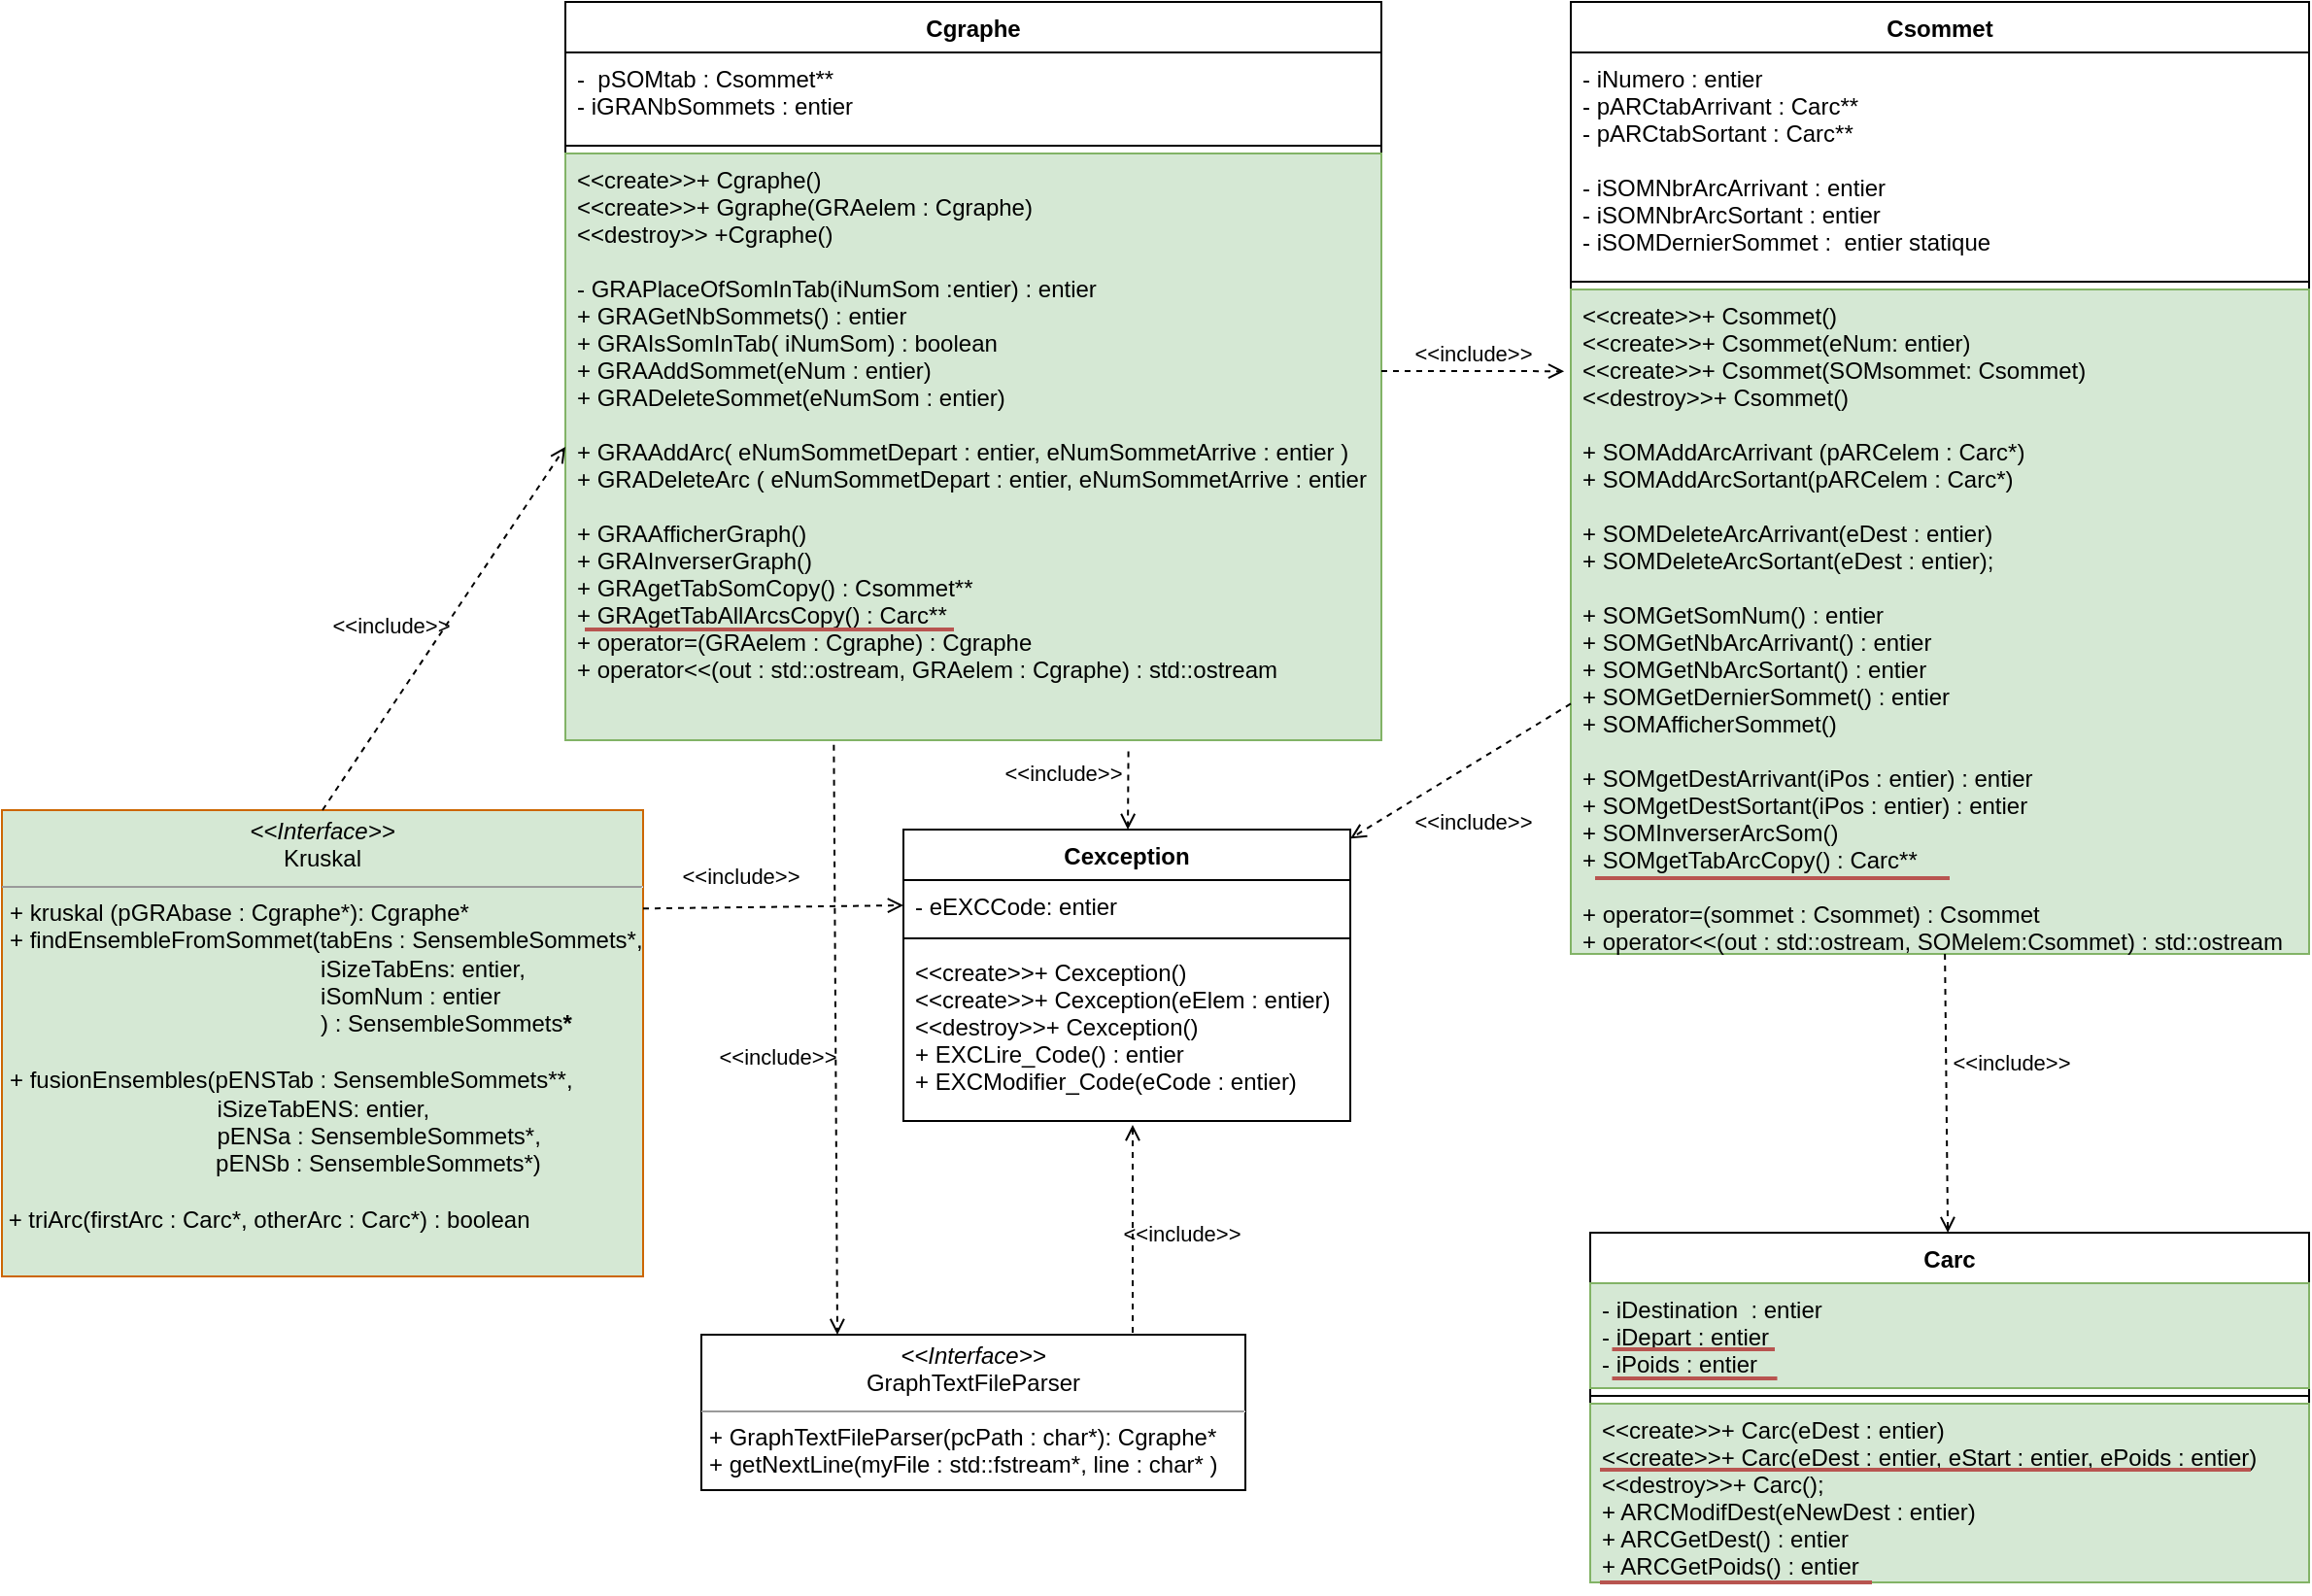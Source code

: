<mxfile version="14.7.2" type="github">
  <diagram id="o4O8a7EBtK5oRw8HxuOW" name="Page-1">
    <mxGraphModel dx="1185" dy="635" grid="1" gridSize="10" guides="1" tooltips="1" connect="1" arrows="1" fold="1" page="1" pageScale="1" pageWidth="827" pageHeight="1169" math="0" shadow="0">
      <root>
        <mxCell id="0" />
        <mxCell id="1" parent="0" />
        <mxCell id="bLQx4u1SUMKuMdxCQeeX-1" value="Cgraphe" style="swimlane;fontStyle=1;align=center;verticalAlign=top;childLayout=stackLayout;horizontal=1;startSize=26;horizontalStack=0;resizeParent=1;resizeParentMax=0;resizeLast=0;collapsible=1;marginBottom=0;" parent="1" vertex="1">
          <mxGeometry x="320" y="30" width="420" height="380" as="geometry" />
        </mxCell>
        <mxCell id="bLQx4u1SUMKuMdxCQeeX-2" value="-  pSOMtab : Csommet**&#xa;- iGRANbSommets : entier" style="text;strokeColor=none;fillColor=none;align=left;verticalAlign=top;spacingLeft=4;spacingRight=4;overflow=hidden;rotatable=0;points=[[0,0.5],[1,0.5]];portConstraint=eastwest;" parent="bLQx4u1SUMKuMdxCQeeX-1" vertex="1">
          <mxGeometry y="26" width="420" height="44" as="geometry" />
        </mxCell>
        <mxCell id="bLQx4u1SUMKuMdxCQeeX-3" value="" style="line;strokeWidth=1;fillColor=none;align=left;verticalAlign=middle;spacingTop=-1;spacingLeft=3;spacingRight=3;rotatable=0;labelPosition=right;points=[];portConstraint=eastwest;" parent="bLQx4u1SUMKuMdxCQeeX-1" vertex="1">
          <mxGeometry y="70" width="420" height="8" as="geometry" />
        </mxCell>
        <mxCell id="bLQx4u1SUMKuMdxCQeeX-4" value="&lt;&lt;create&gt;&gt;+ Cgraphe()&#xa;&lt;&lt;create&gt;&gt;+ Ggraphe(GRAelem : Cgraphe)&#xa;&lt;&lt;destroy&gt;&gt; +Cgraphe()&#xa;&#xa;- GRAPlaceOfSomInTab(iNumSom :entier) : entier&#xa;+ GRAGetNbSommets() : entier&#xa;+ GRAIsSomInTab( iNumSom) : boolean&#xa;+ GRAAddSommet(eNum : entier)&#xa;+ GRADeleteSommet(eNumSom : entier)&#xa;&#xa;+ GRAAddArc( eNumSommetDepart : entier, eNumSommetArrive : entier )&#xa;+ GRADeleteArc ( eNumSommetDepart : entier, eNumSommetArrive : entier )&#xa;&#xa;+ GRAAfficherGraph()&#xa;+ GRAInverserGraph()&#xa;+ GRAgetTabSomCopy() : Csommet**&#xa;+ GRAgetTabAllArcsCopy() : Carc**&#xa;+ operator=(GRAelem : Cgraphe) : Cgraphe&#xa;+ operator&lt;&lt;(out : std::ostream, GRAelem : Cgraphe) : std::ostream" style="text;strokeColor=#82b366;fillColor=#d5e8d4;align=left;verticalAlign=top;spacingLeft=4;spacingRight=4;overflow=hidden;rotatable=0;points=[[0,0.5],[1,0.5]];portConstraint=eastwest;" parent="bLQx4u1SUMKuMdxCQeeX-1" vertex="1">
          <mxGeometry y="78" width="420" height="302" as="geometry" />
        </mxCell>
        <mxCell id="zVvoivQQcT_Ts4mum_z7-1" value="Csommet" style="swimlane;fontStyle=1;align=center;verticalAlign=top;childLayout=stackLayout;horizontal=1;startSize=26;horizontalStack=0;resizeParent=1;resizeParentMax=0;resizeLast=0;collapsible=1;marginBottom=0;" parent="1" vertex="1">
          <mxGeometry x="837.5" y="30" width="380" height="490" as="geometry" />
        </mxCell>
        <mxCell id="zVvoivQQcT_Ts4mum_z7-2" value="- iNumero : entier&#xa;- pARCtabArrivant : Carc**&#xa;- pARCtabSortant : Carc**&#xa;&#xa;- iSOMNbrArcArrivant : entier&#xa;- iSOMNbrArcSortant : entier&#xa;- iSOMDernierSommet :  entier statique" style="text;strokeColor=none;fillColor=none;align=left;verticalAlign=top;spacingLeft=4;spacingRight=4;overflow=hidden;rotatable=0;points=[[0,0.5],[1,0.5]];portConstraint=eastwest;" parent="zVvoivQQcT_Ts4mum_z7-1" vertex="1">
          <mxGeometry y="26" width="380" height="114" as="geometry" />
        </mxCell>
        <mxCell id="zVvoivQQcT_Ts4mum_z7-3" value="" style="line;strokeWidth=1;fillColor=none;align=left;verticalAlign=middle;spacingTop=-1;spacingLeft=3;spacingRight=3;rotatable=0;labelPosition=right;points=[];portConstraint=eastwest;" parent="zVvoivQQcT_Ts4mum_z7-1" vertex="1">
          <mxGeometry y="140" width="380" height="8" as="geometry" />
        </mxCell>
        <mxCell id="zVvoivQQcT_Ts4mum_z7-4" value="&lt;&lt;create&gt;&gt;+ Csommet()&#xa;&lt;&lt;create&gt;&gt;+ Csommet(eNum: entier)&#xa;&lt;&lt;create&gt;&gt;+ Csommet(SOMsommet: Csommet)&#xa;&lt;&lt;destroy&gt;&gt;+ Csommet()&#xa;&#xa;+ SOMAddArcArrivant (pARCelem : Carc*)&#xa;+ SOMAddArcSortant(pARCelem : Carc*)&#xa;&#xa;+ SOMDeleteArcArrivant(eDest : entier)&#xa;+ SOMDeleteArcSortant(eDest : entier);&#xa;&#xa;+ SOMGetSomNum() : entier&#xa;+ SOMGetNbArcArrivant() : entier&#xa;+ SOMGetNbArcSortant() : entier&#xa;+ SOMGetDernierSommet() : entier&#xa;+ SOMAfficherSommet()&#xa;&#xa;+ SOMgetDestArrivant(iPos : entier) : entier&#xa;+ SOMgetDestSortant(iPos : entier) : entier&#xa;+ SOMInverserArcSom()&#xa;+ SOMgetTabArcCopy() : Carc**&#xa;&#xa;+ operator=(sommet : Csommet) : Csommet&#xa;+ operator&lt;&lt;(out : std::ostream, SOMelem:Csommet) : std::ostream" style="text;strokeColor=#82b366;fillColor=#d5e8d4;align=left;verticalAlign=top;spacingLeft=4;spacingRight=4;overflow=hidden;rotatable=0;points=[[0,0.5],[1,0.5]];portConstraint=eastwest;" parent="zVvoivQQcT_Ts4mum_z7-1" vertex="1">
          <mxGeometry y="148" width="380" height="342" as="geometry" />
        </mxCell>
        <mxCell id="zVvoivQQcT_Ts4mum_z7-5" value="Carc" style="swimlane;fontStyle=1;align=center;verticalAlign=top;childLayout=stackLayout;horizontal=1;startSize=26;horizontalStack=0;resizeParent=1;resizeParentMax=0;resizeLast=0;collapsible=1;marginBottom=0;" parent="1" vertex="1">
          <mxGeometry x="847.5" y="663.5" width="370" height="180" as="geometry" />
        </mxCell>
        <mxCell id="zVvoivQQcT_Ts4mum_z7-6" value="- iDestination  : entier&#xa;- iDepart : entier&#xa;- iPoids : entier" style="text;strokeColor=#82b366;fillColor=#d5e8d4;align=left;verticalAlign=top;spacingLeft=4;spacingRight=4;overflow=hidden;rotatable=0;points=[[0,0.5],[1,0.5]];portConstraint=eastwest;" parent="zVvoivQQcT_Ts4mum_z7-5" vertex="1">
          <mxGeometry y="26" width="370" height="54" as="geometry" />
        </mxCell>
        <mxCell id="zVvoivQQcT_Ts4mum_z7-7" value="" style="line;strokeWidth=1;fillColor=none;align=left;verticalAlign=middle;spacingTop=-1;spacingLeft=3;spacingRight=3;rotatable=0;labelPosition=right;points=[];portConstraint=eastwest;" parent="zVvoivQQcT_Ts4mum_z7-5" vertex="1">
          <mxGeometry y="80" width="370" height="8" as="geometry" />
        </mxCell>
        <mxCell id="zVvoivQQcT_Ts4mum_z7-8" value="&lt;&lt;create&gt;&gt;+ Carc(eDest : entier)&#xa;&lt;&lt;create&gt;&gt;+ Carc(eDest : entier, eStart : entier, ePoids : entier)&#xa;&lt;&lt;destroy&gt;&gt;+ Carc();&#xa;+ ARCModifDest(eNewDest : entier)&#xa;+ ARCGetDest() : entier&#xa;+ ARCGetPoids() : entier" style="text;strokeColor=#82b366;fillColor=#d5e8d4;align=left;verticalAlign=top;spacingLeft=4;spacingRight=4;overflow=hidden;rotatable=0;points=[[0,0.5],[1,0.5]];portConstraint=eastwest;" parent="zVvoivQQcT_Ts4mum_z7-5" vertex="1">
          <mxGeometry y="88" width="370" height="92" as="geometry" />
        </mxCell>
        <mxCell id="zVvoivQQcT_Ts4mum_z7-9" value="Cexception" style="swimlane;fontStyle=1;align=center;verticalAlign=top;childLayout=stackLayout;horizontal=1;startSize=26;horizontalStack=0;resizeParent=1;resizeParentMax=0;resizeLast=0;collapsible=1;marginBottom=0;" parent="1" vertex="1">
          <mxGeometry x="494" y="456" width="230" height="150" as="geometry" />
        </mxCell>
        <mxCell id="zVvoivQQcT_Ts4mum_z7-10" value="- eEXCCode: entier" style="text;strokeColor=none;fillColor=none;align=left;verticalAlign=top;spacingLeft=4;spacingRight=4;overflow=hidden;rotatable=0;points=[[0,0.5],[1,0.5]];portConstraint=eastwest;" parent="zVvoivQQcT_Ts4mum_z7-9" vertex="1">
          <mxGeometry y="26" width="230" height="26" as="geometry" />
        </mxCell>
        <mxCell id="zVvoivQQcT_Ts4mum_z7-11" value="" style="line;strokeWidth=1;fillColor=none;align=left;verticalAlign=middle;spacingTop=-1;spacingLeft=3;spacingRight=3;rotatable=0;labelPosition=right;points=[];portConstraint=eastwest;" parent="zVvoivQQcT_Ts4mum_z7-9" vertex="1">
          <mxGeometry y="52" width="230" height="8" as="geometry" />
        </mxCell>
        <mxCell id="zVvoivQQcT_Ts4mum_z7-12" value="&lt;&lt;create&gt;&gt;+ Cexception()&#xa;&lt;&lt;create&gt;&gt;+ Cexception(eElem : entier)&#xa;&lt;&lt;destroy&gt;&gt;+ Cexception()&#xa;+ EXCLire_Code() : entier&#xa;+ EXCModifier_Code(eCode : entier)" style="text;strokeColor=none;fillColor=none;align=left;verticalAlign=top;spacingLeft=4;spacingRight=4;overflow=hidden;rotatable=0;points=[[0,0.5],[1,0.5]];portConstraint=eastwest;" parent="zVvoivQQcT_Ts4mum_z7-9" vertex="1">
          <mxGeometry y="60" width="230" height="90" as="geometry" />
        </mxCell>
        <mxCell id="oKEsJH-ae9x5906RW8em-7" value="&amp;lt;&amp;lt;include&amp;gt;&amp;gt;" style="html=1;verticalAlign=bottom;labelBackgroundColor=none;endArrow=open;endFill=0;dashed=1;" parent="1" source="zVvoivQQcT_Ts4mum_z7-1" target="zVvoivQQcT_Ts4mum_z7-9" edge="1">
          <mxGeometry x="0.185" y="33" width="160" relative="1" as="geometry">
            <mxPoint x="810" y="436" as="sourcePoint" />
            <mxPoint x="770" y="546" as="targetPoint" />
            <mxPoint as="offset" />
          </mxGeometry>
        </mxCell>
        <mxCell id="oKEsJH-ae9x5906RW8em-8" value="&amp;lt;&amp;lt;include&amp;gt;&amp;gt;" style="html=1;verticalAlign=bottom;labelBackgroundColor=none;endArrow=open;endFill=0;dashed=1;exitX=0.69;exitY=1.019;exitDx=0;exitDy=0;exitPerimeter=0;" parent="1" source="bLQx4u1SUMKuMdxCQeeX-4" target="zVvoivQQcT_Ts4mum_z7-9" edge="1">
          <mxGeometry x="0.017" y="-34" width="160" relative="1" as="geometry">
            <mxPoint x="410" y="276" as="sourcePoint" />
            <mxPoint x="780" y="556" as="targetPoint" />
            <mxPoint as="offset" />
          </mxGeometry>
        </mxCell>
        <mxCell id="oKEsJH-ae9x5906RW8em-10" value="&amp;lt;&amp;lt;include&amp;gt;&amp;gt;" style="html=1;verticalAlign=bottom;labelBackgroundColor=none;endArrow=open;endFill=0;dashed=1;entryX=-0.009;entryY=0.123;entryDx=0;entryDy=0;entryPerimeter=0;" parent="1" source="bLQx4u1SUMKuMdxCQeeX-1" target="zVvoivQQcT_Ts4mum_z7-4" edge="1">
          <mxGeometry width="160" relative="1" as="geometry">
            <mxPoint x="840" y="466" as="sourcePoint" />
            <mxPoint x="800" y="576" as="targetPoint" />
          </mxGeometry>
        </mxCell>
        <mxCell id="oKEsJH-ae9x5906RW8em-13" value="&amp;lt;&amp;lt;include&amp;gt;&amp;gt;" style="html=1;verticalAlign=bottom;labelBackgroundColor=none;endArrow=open;endFill=0;dashed=1;" parent="1" source="zVvoivQQcT_Ts4mum_z7-1" target="zVvoivQQcT_Ts4mum_z7-5" edge="1">
          <mxGeometry x="-0.096" y="33" width="160" relative="1" as="geometry">
            <mxPoint x="860" y="486" as="sourcePoint" />
            <mxPoint x="820" y="596" as="targetPoint" />
            <mxPoint as="offset" />
          </mxGeometry>
        </mxCell>
        <mxCell id="PUwavAEvDR2ULnOhyYn0-1" value="&lt;p style=&quot;margin: 0px ; margin-top: 4px ; text-align: center&quot;&gt;&lt;i&gt;&amp;lt;&amp;lt;Interface&amp;gt;&amp;gt;&lt;/i&gt;&lt;br&gt;&lt;span style=&quot;text-align: left&quot;&gt;GraphTextFileParser&lt;/span&gt;&lt;br&gt;&lt;/p&gt;&lt;hr size=&quot;1&quot;&gt;&lt;p style=&quot;margin: 0px ; margin-left: 4px&quot;&gt;+ GraphTextFileParser(pcPath : char*): Cgraphe*&lt;br&gt;&lt;/p&gt;&lt;p style=&quot;margin: 0px ; margin-left: 4px&quot;&gt;+ getNextLine(myFile : std::fstream*, line : char* )&lt;/p&gt;" style="verticalAlign=top;align=left;overflow=fill;fontSize=12;fontFamily=Helvetica;html=1;" parent="1" vertex="1">
          <mxGeometry x="390" y="716" width="280" height="80" as="geometry" />
        </mxCell>
        <mxCell id="PUwavAEvDR2ULnOhyYn0-2" value="&amp;lt;&amp;lt;include&amp;gt;&amp;gt;" style="html=1;verticalAlign=bottom;labelBackgroundColor=none;endArrow=open;endFill=0;dashed=1;exitX=0.329;exitY=1.008;exitDx=0;exitDy=0;exitPerimeter=0;entryX=0.25;entryY=0;entryDx=0;entryDy=0;" parent="1" source="bLQx4u1SUMKuMdxCQeeX-4" target="PUwavAEvDR2ULnOhyYn0-1" edge="1">
          <mxGeometry x="0.118" y="-30" width="160" relative="1" as="geometry">
            <mxPoint x="540" y="240" as="sourcePoint" />
            <mxPoint x="370" y="536" as="targetPoint" />
            <mxPoint as="offset" />
          </mxGeometry>
        </mxCell>
        <mxCell id="PUwavAEvDR2ULnOhyYn0-3" value="&amp;lt;&amp;lt;include&amp;gt;&amp;gt;" style="html=1;verticalAlign=bottom;labelBackgroundColor=none;endArrow=open;endFill=0;dashed=1;entryX=0.513;entryY=1.022;entryDx=0;entryDy=0;entryPerimeter=0;" parent="1" target="zVvoivQQcT_Ts4mum_z7-12" edge="1">
          <mxGeometry x="-0.224" y="-25" width="160" relative="1" as="geometry">
            <mxPoint x="612" y="715" as="sourcePoint" />
            <mxPoint x="529" y="550" as="targetPoint" />
            <mxPoint as="offset" />
          </mxGeometry>
        </mxCell>
        <mxCell id="O4WV9W9IA6hF7apiDED8-5" value="&lt;p style=&quot;margin: 4px 0px 0px ; text-align: center&quot;&gt;&lt;i&gt;&amp;lt;&amp;lt;Interface&amp;gt;&amp;gt;&lt;/i&gt;&lt;br&gt;&lt;span style=&quot;text-align: left&quot;&gt;Kruskal&lt;/span&gt;&lt;br&gt;&lt;/p&gt;&lt;hr size=&quot;1&quot;&gt;&lt;p style=&quot;margin: 0px ; margin-left: 4px&quot;&gt;+ kruskal (pGRAbase : Cgraphe*): Cgraphe*&lt;br&gt;&lt;/p&gt;&lt;p style=&quot;margin: 0px ; margin-left: 4px&quot;&gt;+ findEnsembleFromSommet(tabEns : SensembleSommets*,&lt;/p&gt;&lt;p style=&quot;margin: 0px ; margin-left: 4px&quot;&gt;&amp;nbsp; &amp;nbsp; &amp;nbsp; &amp;nbsp; &amp;nbsp; &amp;nbsp; &amp;nbsp; &amp;nbsp; &amp;nbsp; &amp;nbsp; &amp;nbsp; &amp;nbsp; &amp;nbsp; &amp;nbsp; &amp;nbsp; &amp;nbsp; &amp;nbsp; &amp;nbsp; &amp;nbsp; &amp;nbsp; &amp;nbsp; &amp;nbsp; &amp;nbsp; &amp;nbsp; iSizeTabEns: entier,&amp;nbsp;&lt;/p&gt;&lt;p style=&quot;margin: 0px ; margin-left: 4px&quot;&gt;&amp;nbsp; &amp;nbsp; &amp;nbsp; &amp;nbsp; &amp;nbsp; &amp;nbsp; &amp;nbsp; &amp;nbsp; &amp;nbsp; &amp;nbsp; &amp;nbsp; &amp;nbsp; &amp;nbsp; &amp;nbsp; &amp;nbsp; &amp;nbsp; &amp;nbsp; &amp;nbsp; &amp;nbsp; &amp;nbsp; &amp;nbsp; &amp;nbsp; &amp;nbsp; &amp;nbsp; iSomNum : entier&amp;nbsp;&lt;/p&gt;&lt;p style=&quot;margin: 0px ; margin-left: 4px&quot;&gt;&amp;nbsp; &amp;nbsp; &amp;nbsp; &amp;nbsp; &amp;nbsp; &amp;nbsp; &amp;nbsp; &amp;nbsp; &amp;nbsp; &amp;nbsp; &amp;nbsp; &amp;nbsp; &amp;nbsp; &amp;nbsp; &amp;nbsp; &amp;nbsp; &amp;nbsp; &amp;nbsp; &amp;nbsp; &amp;nbsp; &amp;nbsp; &amp;nbsp; &amp;nbsp; &amp;nbsp; ) :&amp;nbsp;SensembleSommets&lt;b&gt;*&lt;/b&gt;&lt;/p&gt;&lt;p style=&quot;margin: 0px ; margin-left: 4px&quot;&gt;&lt;b&gt;&lt;br&gt;&lt;/b&gt;&lt;/p&gt;&lt;p style=&quot;margin: 0px ; margin-left: 4px&quot;&gt;+ fusionEnsembles(pENSTab : SensembleSommets**,&amp;nbsp;&lt;/p&gt;&lt;p style=&quot;margin: 0px ; margin-left: 4px&quot;&gt;&amp;nbsp; &amp;nbsp; &amp;nbsp; &amp;nbsp; &amp;nbsp; &amp;nbsp; &amp;nbsp; &amp;nbsp; &amp;nbsp; &amp;nbsp; &amp;nbsp; &amp;nbsp; &amp;nbsp; &amp;nbsp; &amp;nbsp; &amp;nbsp; iSizeTabENS: entier,&amp;nbsp;&lt;/p&gt;&lt;p style=&quot;margin: 0px ; margin-left: 4px&quot;&gt;&amp;nbsp; &amp;nbsp; &amp;nbsp; &amp;nbsp; &amp;nbsp; &amp;nbsp; &amp;nbsp; &amp;nbsp; &amp;nbsp; &amp;nbsp; &amp;nbsp; &amp;nbsp; &amp;nbsp; &amp;nbsp; &amp;nbsp; &amp;nbsp; pENSa : SensembleSommets*,&amp;nbsp;&lt;/p&gt;&amp;nbsp; &amp;nbsp; &amp;nbsp; &amp;nbsp; &amp;nbsp; &amp;nbsp; &amp;nbsp; &amp;nbsp; &amp;nbsp; &amp;nbsp; &amp;nbsp; &amp;nbsp; &amp;nbsp; &amp;nbsp; &amp;nbsp; &amp;nbsp; &amp;nbsp;pENSb : SensembleSommets*)&lt;br&gt;&lt;br&gt;&amp;nbsp;+ triArc(firstArc : Carc*, otherArc : Carc*) : boolean" style="verticalAlign=top;align=left;overflow=fill;fontSize=12;fontFamily=Helvetica;html=1;fillColor=#d5e8d4;strokeColor=#CC6600;" vertex="1" parent="1">
          <mxGeometry x="30" y="446" width="330" height="240" as="geometry" />
        </mxCell>
        <mxCell id="O4WV9W9IA6hF7apiDED8-6" value="" style="line;strokeWidth=2;html=1;fillColor=#f8cecc;strokeColor=#b85450;" vertex="1" parent="1">
          <mxGeometry x="850" y="476" width="182.5" height="10" as="geometry" />
        </mxCell>
        <mxCell id="O4WV9W9IA6hF7apiDED8-7" value="" style="line;strokeWidth=2;html=1;fillColor=#f8cecc;strokeColor=#b85450;" vertex="1" parent="1">
          <mxGeometry x="858.75" y="718.5" width="83.75" height="10" as="geometry" />
        </mxCell>
        <mxCell id="O4WV9W9IA6hF7apiDED8-9" value="" style="line;strokeWidth=2;html=1;fillColor=#f8cecc;strokeColor=#b85450;" vertex="1" parent="1">
          <mxGeometry x="858.75" y="733.5" width="85" height="10" as="geometry" />
        </mxCell>
        <mxCell id="O4WV9W9IA6hF7apiDED8-10" value="" style="line;strokeWidth=2;html=1;fillColor=#f8cecc;strokeColor=#b85450;" vertex="1" parent="1">
          <mxGeometry x="852.5" y="838.5" width="140" height="10" as="geometry" />
        </mxCell>
        <mxCell id="O4WV9W9IA6hF7apiDED8-11" value="" style="line;strokeWidth=2;html=1;fillColor=#f8cecc;strokeColor=#b85450;" vertex="1" parent="1">
          <mxGeometry x="852.5" y="780.5" width="335" height="10" as="geometry" />
        </mxCell>
        <mxCell id="O4WV9W9IA6hF7apiDED8-12" value="" style="line;strokeWidth=2;html=1;fillColor=#f8cecc;strokeColor=#b85450;" vertex="1" parent="1">
          <mxGeometry x="330" y="348" width="190" height="10" as="geometry" />
        </mxCell>
        <mxCell id="O4WV9W9IA6hF7apiDED8-13" value="&amp;lt;&amp;lt;include&amp;gt;&amp;gt;" style="html=1;verticalAlign=bottom;labelBackgroundColor=none;endArrow=open;endFill=0;dashed=1;exitX=0.5;exitY=0;exitDx=0;exitDy=0;entryX=0;entryY=0.5;entryDx=0;entryDy=0;" edge="1" parent="1" source="O4WV9W9IA6hF7apiDED8-5" target="bLQx4u1SUMKuMdxCQeeX-4">
          <mxGeometry x="-0.191" y="19" width="160" relative="1" as="geometry">
            <mxPoint x="170.28" y="317.738" as="sourcePoint" />
            <mxPoint x="170.001" y="358" as="targetPoint" />
            <mxPoint as="offset" />
          </mxGeometry>
        </mxCell>
        <mxCell id="O4WV9W9IA6hF7apiDED8-14" value="&amp;lt;&amp;lt;include&amp;gt;&amp;gt;" style="html=1;verticalAlign=bottom;labelBackgroundColor=none;endArrow=open;endFill=0;dashed=1;exitX=1;exitY=0.211;exitDx=0;exitDy=0;entryX=0;entryY=0.5;entryDx=0;entryDy=0;exitPerimeter=0;" edge="1" parent="1" source="O4WV9W9IA6hF7apiDED8-5" target="zVvoivQQcT_Ts4mum_z7-10">
          <mxGeometry x="-0.245" y="7" width="160" relative="1" as="geometry">
            <mxPoint x="629.8" y="435.738" as="sourcePoint" />
            <mxPoint x="629.521" y="476" as="targetPoint" />
            <mxPoint as="offset" />
          </mxGeometry>
        </mxCell>
      </root>
    </mxGraphModel>
  </diagram>
</mxfile>
